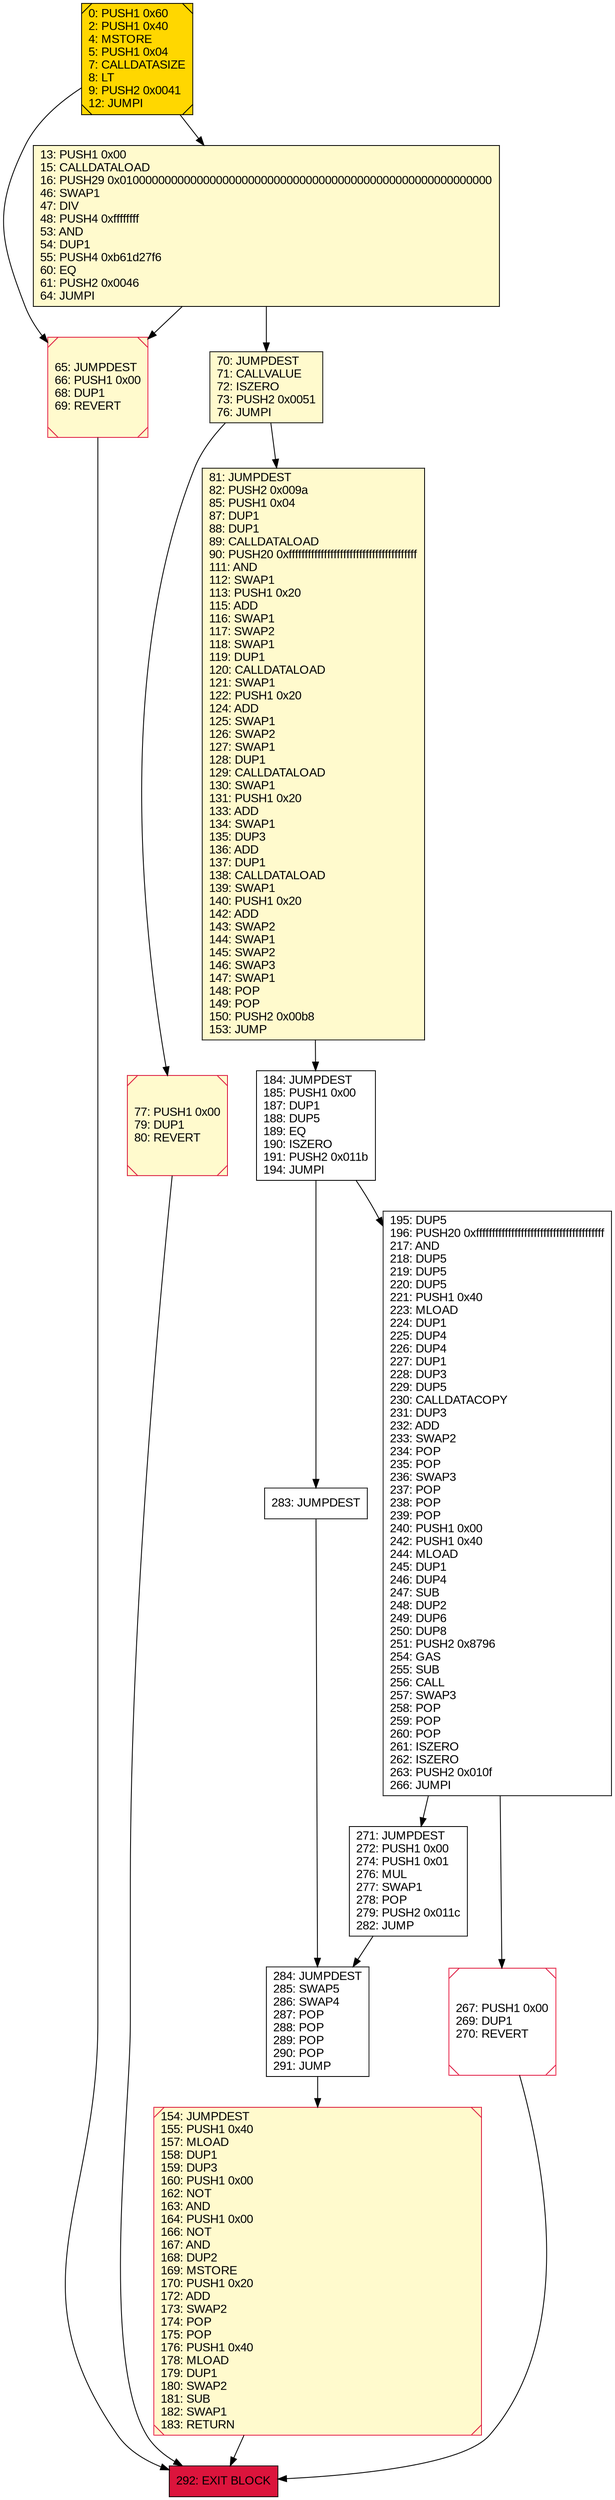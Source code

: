 digraph G {
bgcolor=transparent rankdir=UD;
node [shape=box style=filled color=black fillcolor=white fontname=arial fontcolor=black];
65 [label="65: JUMPDEST\l66: PUSH1 0x00\l68: DUP1\l69: REVERT\l" fillcolor=lemonchiffon shape=Msquare color=crimson ];
292 [label="292: EXIT BLOCK\l" fillcolor=crimson ];
267 [label="267: PUSH1 0x00\l269: DUP1\l270: REVERT\l" shape=Msquare color=crimson ];
77 [label="77: PUSH1 0x00\l79: DUP1\l80: REVERT\l" fillcolor=lemonchiffon shape=Msquare color=crimson ];
81 [label="81: JUMPDEST\l82: PUSH2 0x009a\l85: PUSH1 0x04\l87: DUP1\l88: DUP1\l89: CALLDATALOAD\l90: PUSH20 0xffffffffffffffffffffffffffffffffffffffff\l111: AND\l112: SWAP1\l113: PUSH1 0x20\l115: ADD\l116: SWAP1\l117: SWAP2\l118: SWAP1\l119: DUP1\l120: CALLDATALOAD\l121: SWAP1\l122: PUSH1 0x20\l124: ADD\l125: SWAP1\l126: SWAP2\l127: SWAP1\l128: DUP1\l129: CALLDATALOAD\l130: SWAP1\l131: PUSH1 0x20\l133: ADD\l134: SWAP1\l135: DUP3\l136: ADD\l137: DUP1\l138: CALLDATALOAD\l139: SWAP1\l140: PUSH1 0x20\l142: ADD\l143: SWAP2\l144: SWAP1\l145: SWAP2\l146: SWAP3\l147: SWAP1\l148: POP\l149: POP\l150: PUSH2 0x00b8\l153: JUMP\l" fillcolor=lemonchiffon ];
13 [label="13: PUSH1 0x00\l15: CALLDATALOAD\l16: PUSH29 0x0100000000000000000000000000000000000000000000000000000000\l46: SWAP1\l47: DIV\l48: PUSH4 0xffffffff\l53: AND\l54: DUP1\l55: PUSH4 0xb61d27f6\l60: EQ\l61: PUSH2 0x0046\l64: JUMPI\l" fillcolor=lemonchiffon ];
184 [label="184: JUMPDEST\l185: PUSH1 0x00\l187: DUP1\l188: DUP5\l189: EQ\l190: ISZERO\l191: PUSH2 0x011b\l194: JUMPI\l" ];
154 [label="154: JUMPDEST\l155: PUSH1 0x40\l157: MLOAD\l158: DUP1\l159: DUP3\l160: PUSH1 0x00\l162: NOT\l163: AND\l164: PUSH1 0x00\l166: NOT\l167: AND\l168: DUP2\l169: MSTORE\l170: PUSH1 0x20\l172: ADD\l173: SWAP2\l174: POP\l175: POP\l176: PUSH1 0x40\l178: MLOAD\l179: DUP1\l180: SWAP2\l181: SUB\l182: SWAP1\l183: RETURN\l" fillcolor=lemonchiffon shape=Msquare color=crimson ];
271 [label="271: JUMPDEST\l272: PUSH1 0x00\l274: PUSH1 0x01\l276: MUL\l277: SWAP1\l278: POP\l279: PUSH2 0x011c\l282: JUMP\l" ];
0 [label="0: PUSH1 0x60\l2: PUSH1 0x40\l4: MSTORE\l5: PUSH1 0x04\l7: CALLDATASIZE\l8: LT\l9: PUSH2 0x0041\l12: JUMPI\l" fillcolor=lemonchiffon shape=Msquare fillcolor=gold ];
70 [label="70: JUMPDEST\l71: CALLVALUE\l72: ISZERO\l73: PUSH2 0x0051\l76: JUMPI\l" fillcolor=lemonchiffon ];
283 [label="283: JUMPDEST\l" ];
284 [label="284: JUMPDEST\l285: SWAP5\l286: SWAP4\l287: POP\l288: POP\l289: POP\l290: POP\l291: JUMP\l" ];
195 [label="195: DUP5\l196: PUSH20 0xffffffffffffffffffffffffffffffffffffffff\l217: AND\l218: DUP5\l219: DUP5\l220: DUP5\l221: PUSH1 0x40\l223: MLOAD\l224: DUP1\l225: DUP4\l226: DUP4\l227: DUP1\l228: DUP3\l229: DUP5\l230: CALLDATACOPY\l231: DUP3\l232: ADD\l233: SWAP2\l234: POP\l235: POP\l236: SWAP3\l237: POP\l238: POP\l239: POP\l240: PUSH1 0x00\l242: PUSH1 0x40\l244: MLOAD\l245: DUP1\l246: DUP4\l247: SUB\l248: DUP2\l249: DUP6\l250: DUP8\l251: PUSH2 0x8796\l254: GAS\l255: SUB\l256: CALL\l257: SWAP3\l258: POP\l259: POP\l260: POP\l261: ISZERO\l262: ISZERO\l263: PUSH2 0x010f\l266: JUMPI\l" ];
65 -> 292;
81 -> 184;
77 -> 292;
271 -> 284;
13 -> 65;
195 -> 271;
283 -> 284;
284 -> 154;
267 -> 292;
0 -> 65;
184 -> 195;
154 -> 292;
195 -> 267;
13 -> 70;
184 -> 283;
70 -> 77;
70 -> 81;
0 -> 13;
}
